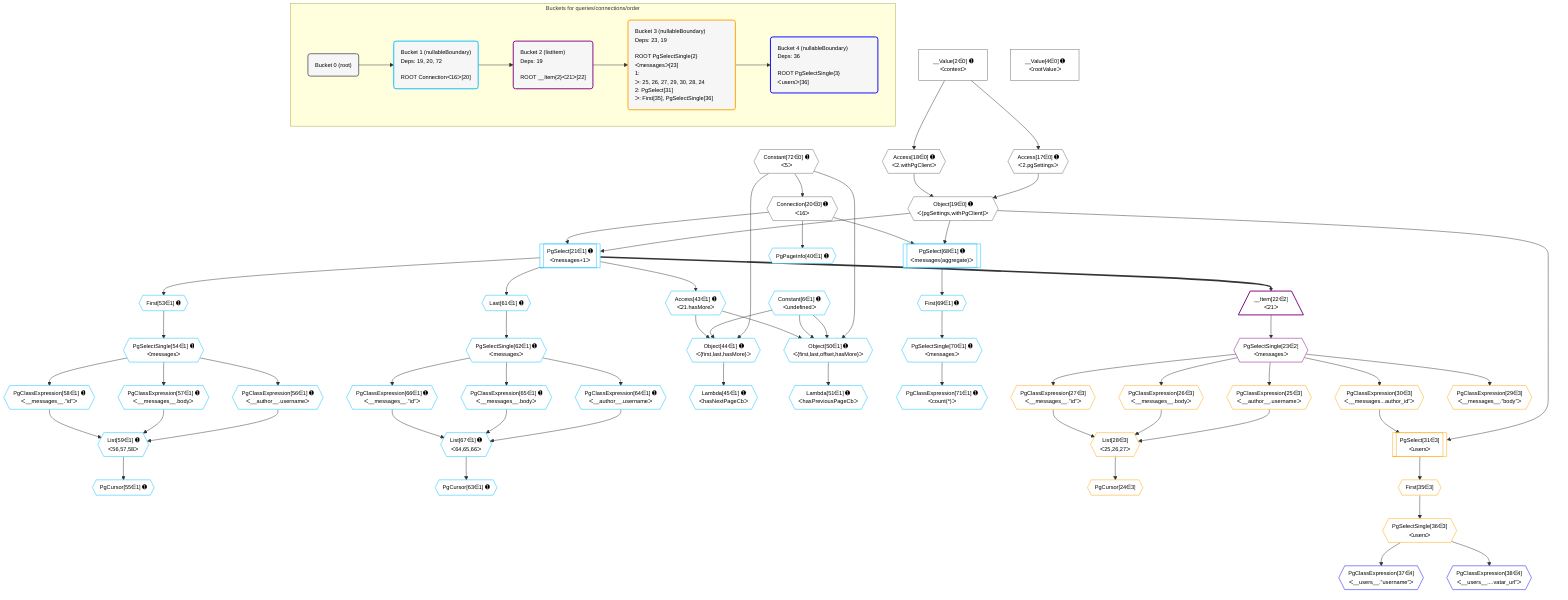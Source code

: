 %%{init: {'themeVariables': { 'fontSize': '12px'}}}%%
graph TD
    classDef path fill:#eee,stroke:#000,color:#000
    classDef plan fill:#fff,stroke-width:1px,color:#000
    classDef itemplan fill:#fff,stroke-width:2px,color:#000
    classDef unbatchedplan fill:#dff,stroke-width:1px,color:#000
    classDef sideeffectplan fill:#fcc,stroke-width:2px,color:#000
    classDef bucket fill:#f6f6f6,color:#000,stroke-width:2px,text-align:left


    %% plan dependencies
    Object19{{"Object[19∈0] ➊<br />ᐸ{pgSettings,withPgClient}ᐳ"}}:::plan
    Access17{{"Access[17∈0] ➊<br />ᐸ2.pgSettingsᐳ"}}:::plan
    Access18{{"Access[18∈0] ➊<br />ᐸ2.withPgClientᐳ"}}:::plan
    Access17 & Access18 --> Object19
    __Value2["__Value[2∈0] ➊<br />ᐸcontextᐳ"]:::plan
    __Value2 --> Access17
    __Value2 --> Access18
    Connection20{{"Connection[20∈0] ➊<br />ᐸ16ᐳ"}}:::plan
    Constant72{{"Constant[72∈0] ➊<br />ᐸ5ᐳ"}}:::plan
    Constant72 --> Connection20
    __Value4["__Value[4∈0] ➊<br />ᐸrootValueᐳ"]:::plan
    Object50{{"Object[50∈1] ➊<br />ᐸ{first,last,offset,hasMore}ᐳ"}}:::plan
    Constant6{{"Constant[6∈1] ➊<br />ᐸundefinedᐳ"}}:::plan
    Access43{{"Access[43∈1] ➊<br />ᐸ21.hasMoreᐳ"}}:::plan
    Constant72 & Constant6 & Constant6 & Access43 --> Object50
    Object44{{"Object[44∈1] ➊<br />ᐸ{first,last,hasMore}ᐳ"}}:::plan
    Constant72 & Constant6 & Access43 --> Object44
    List59{{"List[59∈1] ➊<br />ᐸ56,57,58ᐳ"}}:::plan
    PgClassExpression56{{"PgClassExpression[56∈1] ➊<br />ᐸ__author__.usernameᐳ"}}:::plan
    PgClassExpression57{{"PgClassExpression[57∈1] ➊<br />ᐸ__messages__.bodyᐳ"}}:::plan
    PgClassExpression58{{"PgClassExpression[58∈1] ➊<br />ᐸ__messages__.”id”ᐳ"}}:::plan
    PgClassExpression56 & PgClassExpression57 & PgClassExpression58 --> List59
    List67{{"List[67∈1] ➊<br />ᐸ64,65,66ᐳ"}}:::plan
    PgClassExpression64{{"PgClassExpression[64∈1] ➊<br />ᐸ__author__.usernameᐳ"}}:::plan
    PgClassExpression65{{"PgClassExpression[65∈1] ➊<br />ᐸ__messages__.bodyᐳ"}}:::plan
    PgClassExpression66{{"PgClassExpression[66∈1] ➊<br />ᐸ__messages__.”id”ᐳ"}}:::plan
    PgClassExpression64 & PgClassExpression65 & PgClassExpression66 --> List67
    PgSelect21[["PgSelect[21∈1] ➊<br />ᐸmessages+1ᐳ"]]:::plan
    Object19 & Connection20 --> PgSelect21
    PgSelect68[["PgSelect[68∈1] ➊<br />ᐸmessages(aggregate)ᐳ"]]:::plan
    Object19 & Connection20 --> PgSelect68
    PgPageInfo40{{"PgPageInfo[40∈1] ➊"}}:::plan
    Connection20 --> PgPageInfo40
    PgSelect21 --> Access43
    Lambda45{{"Lambda[45∈1] ➊<br />ᐸhasNextPageCbᐳ"}}:::plan
    Object44 --> Lambda45
    Lambda51{{"Lambda[51∈1] ➊<br />ᐸhasPreviousPageCbᐳ"}}:::plan
    Object50 --> Lambda51
    First53{{"First[53∈1] ➊"}}:::plan
    PgSelect21 --> First53
    PgSelectSingle54{{"PgSelectSingle[54∈1] ➊<br />ᐸmessagesᐳ"}}:::plan
    First53 --> PgSelectSingle54
    PgCursor55{{"PgCursor[55∈1] ➊"}}:::plan
    List59 --> PgCursor55
    PgSelectSingle54 --> PgClassExpression56
    PgSelectSingle54 --> PgClassExpression57
    PgSelectSingle54 --> PgClassExpression58
    Last61{{"Last[61∈1] ➊"}}:::plan
    PgSelect21 --> Last61
    PgSelectSingle62{{"PgSelectSingle[62∈1] ➊<br />ᐸmessagesᐳ"}}:::plan
    Last61 --> PgSelectSingle62
    PgCursor63{{"PgCursor[63∈1] ➊"}}:::plan
    List67 --> PgCursor63
    PgSelectSingle62 --> PgClassExpression64
    PgSelectSingle62 --> PgClassExpression65
    PgSelectSingle62 --> PgClassExpression66
    First69{{"First[69∈1] ➊"}}:::plan
    PgSelect68 --> First69
    PgSelectSingle70{{"PgSelectSingle[70∈1] ➊<br />ᐸmessagesᐳ"}}:::plan
    First69 --> PgSelectSingle70
    PgClassExpression71{{"PgClassExpression[71∈1] ➊<br />ᐸcount(*)ᐳ"}}:::plan
    PgSelectSingle70 --> PgClassExpression71
    __Item22[/"__Item[22∈2]<br />ᐸ21ᐳ"\]:::itemplan
    PgSelect21 ==> __Item22
    PgSelectSingle23{{"PgSelectSingle[23∈2]<br />ᐸmessagesᐳ"}}:::plan
    __Item22 --> PgSelectSingle23
    List28{{"List[28∈3]<br />ᐸ25,26,27ᐳ"}}:::plan
    PgClassExpression25{{"PgClassExpression[25∈3]<br />ᐸ__author__.usernameᐳ"}}:::plan
    PgClassExpression26{{"PgClassExpression[26∈3]<br />ᐸ__messages__.bodyᐳ"}}:::plan
    PgClassExpression27{{"PgClassExpression[27∈3]<br />ᐸ__messages__.”id”ᐳ"}}:::plan
    PgClassExpression25 & PgClassExpression26 & PgClassExpression27 --> List28
    PgSelect31[["PgSelect[31∈3]<br />ᐸusersᐳ"]]:::plan
    PgClassExpression30{{"PgClassExpression[30∈3]<br />ᐸ__messages...author_id”ᐳ"}}:::plan
    Object19 & PgClassExpression30 --> PgSelect31
    PgCursor24{{"PgCursor[24∈3]"}}:::plan
    List28 --> PgCursor24
    PgSelectSingle23 --> PgClassExpression25
    PgSelectSingle23 --> PgClassExpression26
    PgSelectSingle23 --> PgClassExpression27
    PgClassExpression29{{"PgClassExpression[29∈3]<br />ᐸ__messages__.”body”ᐳ"}}:::plan
    PgSelectSingle23 --> PgClassExpression29
    PgSelectSingle23 --> PgClassExpression30
    First35{{"First[35∈3]"}}:::plan
    PgSelect31 --> First35
    PgSelectSingle36{{"PgSelectSingle[36∈3]<br />ᐸusersᐳ"}}:::plan
    First35 --> PgSelectSingle36
    PgClassExpression37{{"PgClassExpression[37∈4]<br />ᐸ__users__.”username”ᐳ"}}:::plan
    PgSelectSingle36 --> PgClassExpression37
    PgClassExpression38{{"PgClassExpression[38∈4]<br />ᐸ__users__....vatar_url”ᐳ"}}:::plan
    PgSelectSingle36 --> PgClassExpression38

    %% define steps

    subgraph "Buckets for queries/connections/order"
    Bucket0("Bucket 0 (root)"):::bucket
    classDef bucket0 stroke:#696969
    class Bucket0,__Value2,__Value4,Access17,Access18,Object19,Connection20,Constant72 bucket0
    Bucket1("Bucket 1 (nullableBoundary)<br />Deps: 19, 20, 72<br /><br />ROOT Connectionᐸ16ᐳ[20]"):::bucket
    classDef bucket1 stroke:#00bfff
    class Bucket1,Constant6,PgSelect21,PgPageInfo40,Access43,Object44,Lambda45,Object50,Lambda51,First53,PgSelectSingle54,PgCursor55,PgClassExpression56,PgClassExpression57,PgClassExpression58,List59,Last61,PgSelectSingle62,PgCursor63,PgClassExpression64,PgClassExpression65,PgClassExpression66,List67,PgSelect68,First69,PgSelectSingle70,PgClassExpression71 bucket1
    Bucket2("Bucket 2 (listItem)<br />Deps: 19<br /><br />ROOT __Item{2}ᐸ21ᐳ[22]"):::bucket
    classDef bucket2 stroke:#7f007f
    class Bucket2,__Item22,PgSelectSingle23 bucket2
    Bucket3("Bucket 3 (nullableBoundary)<br />Deps: 23, 19<br /><br />ROOT PgSelectSingle{2}ᐸmessagesᐳ[23]<br />1: <br />ᐳ: 25, 26, 27, 29, 30, 28, 24<br />2: PgSelect[31]<br />ᐳ: First[35], PgSelectSingle[36]"):::bucket
    classDef bucket3 stroke:#ffa500
    class Bucket3,PgCursor24,PgClassExpression25,PgClassExpression26,PgClassExpression27,List28,PgClassExpression29,PgClassExpression30,PgSelect31,First35,PgSelectSingle36 bucket3
    Bucket4("Bucket 4 (nullableBoundary)<br />Deps: 36<br /><br />ROOT PgSelectSingle{3}ᐸusersᐳ[36]"):::bucket
    classDef bucket4 stroke:#0000ff
    class Bucket4,PgClassExpression37,PgClassExpression38 bucket4
    Bucket0 --> Bucket1
    Bucket1 --> Bucket2
    Bucket2 --> Bucket3
    Bucket3 --> Bucket4
    end